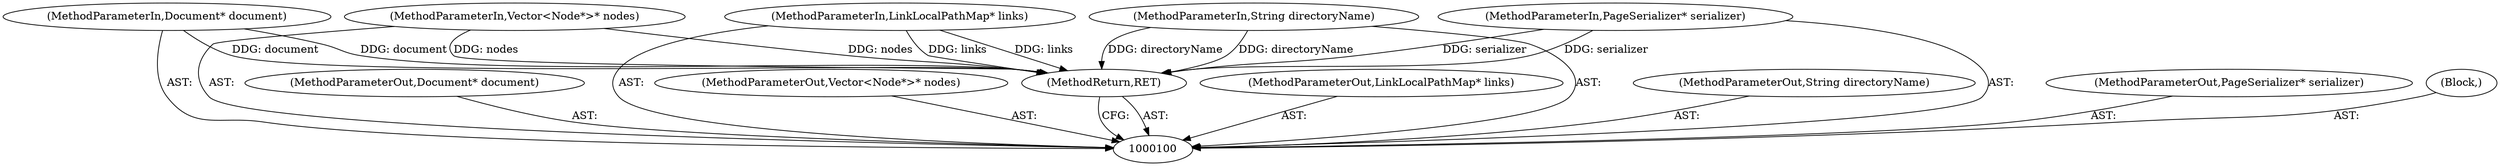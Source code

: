 digraph "1_Chrome_7f0126ff011142c8619b10a6e64d04d1745c503a" {
"1000107" [label="(MethodReturn,RET)"];
"1000102" [label="(MethodParameterIn,Document* document)"];
"1000117" [label="(MethodParameterOut,Document* document)"];
"1000103" [label="(MethodParameterIn,Vector<Node*>* nodes)"];
"1000118" [label="(MethodParameterOut,Vector<Node*>* nodes)"];
"1000104" [label="(MethodParameterIn,LinkLocalPathMap* links)"];
"1000119" [label="(MethodParameterOut,LinkLocalPathMap* links)"];
"1000105" [label="(MethodParameterIn,String directoryName)"];
"1000120" [label="(MethodParameterOut,String directoryName)"];
"1000101" [label="(MethodParameterIn,PageSerializer* serializer)"];
"1000116" [label="(MethodParameterOut,PageSerializer* serializer)"];
"1000106" [label="(Block,)"];
"1000107" -> "1000100"  [label="AST: "];
"1000107" -> "1000100"  [label="CFG: "];
"1000104" -> "1000107"  [label="DDG: links"];
"1000105" -> "1000107"  [label="DDG: directoryName"];
"1000103" -> "1000107"  [label="DDG: nodes"];
"1000102" -> "1000107"  [label="DDG: document"];
"1000101" -> "1000107"  [label="DDG: serializer"];
"1000102" -> "1000100"  [label="AST: "];
"1000102" -> "1000107"  [label="DDG: document"];
"1000117" -> "1000100"  [label="AST: "];
"1000103" -> "1000100"  [label="AST: "];
"1000103" -> "1000107"  [label="DDG: nodes"];
"1000118" -> "1000100"  [label="AST: "];
"1000104" -> "1000100"  [label="AST: "];
"1000104" -> "1000107"  [label="DDG: links"];
"1000119" -> "1000100"  [label="AST: "];
"1000105" -> "1000100"  [label="AST: "];
"1000105" -> "1000107"  [label="DDG: directoryName"];
"1000120" -> "1000100"  [label="AST: "];
"1000101" -> "1000100"  [label="AST: "];
"1000101" -> "1000107"  [label="DDG: serializer"];
"1000116" -> "1000100"  [label="AST: "];
"1000106" -> "1000100"  [label="AST: "];
}
